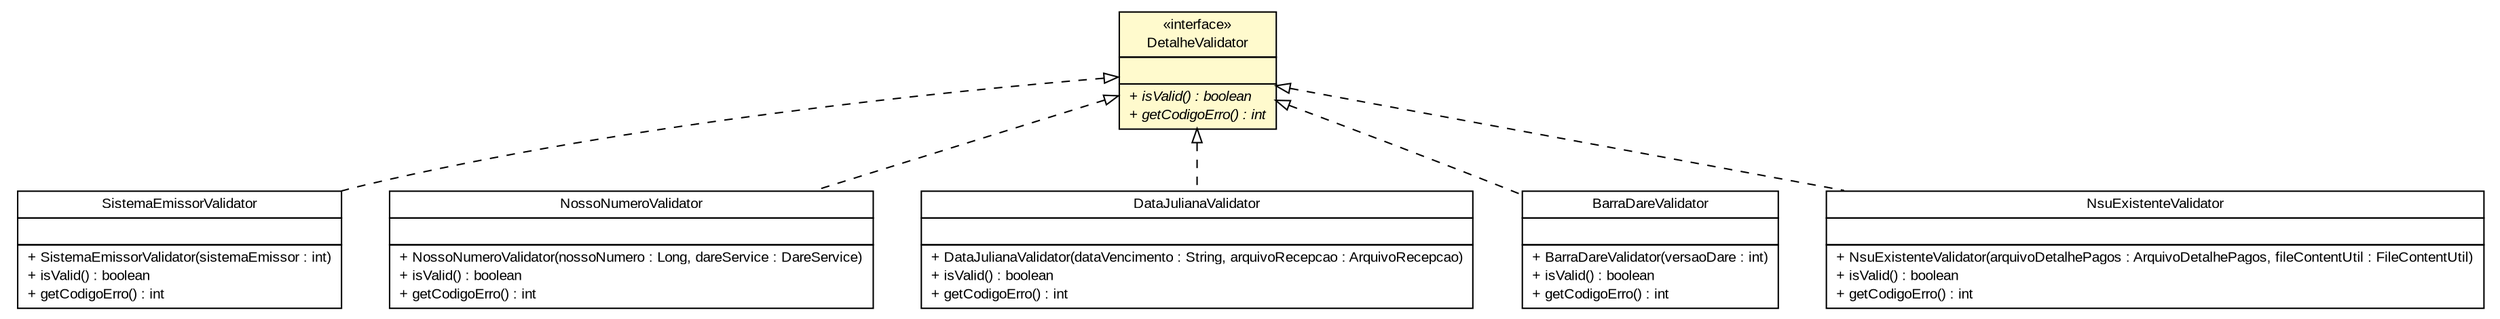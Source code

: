 #!/usr/local/bin/dot
#
# Class diagram 
# Generated by UMLGraph version R5_6 (http://www.umlgraph.org/)
#

digraph G {
	edge [fontname="arial",fontsize=10,labelfontname="arial",labelfontsize=10];
	node [fontname="arial",fontsize=10,shape=plaintext];
	nodesep=0.25;
	ranksep=0.5;
	// br.gov.to.sefaz.arr.processamento.validation.validator.detalhe.arrecadacao.SistemaEmissorValidator
	c77872 [label=<<table title="br.gov.to.sefaz.arr.processamento.validation.validator.detalhe.arrecadacao.SistemaEmissorValidator" border="0" cellborder="1" cellspacing="0" cellpadding="2" port="p" href="./arrecadacao/SistemaEmissorValidator.html">
		<tr><td><table border="0" cellspacing="0" cellpadding="1">
<tr><td align="center" balign="center"> SistemaEmissorValidator </td></tr>
		</table></td></tr>
		<tr><td><table border="0" cellspacing="0" cellpadding="1">
<tr><td align="left" balign="left">  </td></tr>
		</table></td></tr>
		<tr><td><table border="0" cellspacing="0" cellpadding="1">
<tr><td align="left" balign="left"> + SistemaEmissorValidator(sistemaEmissor : int) </td></tr>
<tr><td align="left" balign="left"> + isValid() : boolean </td></tr>
<tr><td align="left" balign="left"> + getCodigoErro() : int </td></tr>
		</table></td></tr>
		</table>>, URL="./arrecadacao/SistemaEmissorValidator.html", fontname="arial", fontcolor="black", fontsize=10.0];
	// br.gov.to.sefaz.arr.processamento.validation.validator.detalhe.arrecadacao.NossoNumeroValidator
	c77873 [label=<<table title="br.gov.to.sefaz.arr.processamento.validation.validator.detalhe.arrecadacao.NossoNumeroValidator" border="0" cellborder="1" cellspacing="0" cellpadding="2" port="p" href="./arrecadacao/NossoNumeroValidator.html">
		<tr><td><table border="0" cellspacing="0" cellpadding="1">
<tr><td align="center" balign="center"> NossoNumeroValidator </td></tr>
		</table></td></tr>
		<tr><td><table border="0" cellspacing="0" cellpadding="1">
<tr><td align="left" balign="left">  </td></tr>
		</table></td></tr>
		<tr><td><table border="0" cellspacing="0" cellpadding="1">
<tr><td align="left" balign="left"> + NossoNumeroValidator(nossoNumero : Long, dareService : DareService) </td></tr>
<tr><td align="left" balign="left"> + isValid() : boolean </td></tr>
<tr><td align="left" balign="left"> + getCodigoErro() : int </td></tr>
		</table></td></tr>
		</table>>, URL="./arrecadacao/NossoNumeroValidator.html", fontname="arial", fontcolor="black", fontsize=10.0];
	// br.gov.to.sefaz.arr.processamento.validation.validator.detalhe.arrecadacao.DataJulianaValidator
	c77874 [label=<<table title="br.gov.to.sefaz.arr.processamento.validation.validator.detalhe.arrecadacao.DataJulianaValidator" border="0" cellborder="1" cellspacing="0" cellpadding="2" port="p" href="./arrecadacao/DataJulianaValidator.html">
		<tr><td><table border="0" cellspacing="0" cellpadding="1">
<tr><td align="center" balign="center"> DataJulianaValidator </td></tr>
		</table></td></tr>
		<tr><td><table border="0" cellspacing="0" cellpadding="1">
<tr><td align="left" balign="left">  </td></tr>
		</table></td></tr>
		<tr><td><table border="0" cellspacing="0" cellpadding="1">
<tr><td align="left" balign="left"> + DataJulianaValidator(dataVencimento : String, arquivoRecepcao : ArquivoRecepcao) </td></tr>
<tr><td align="left" balign="left"> + isValid() : boolean </td></tr>
<tr><td align="left" balign="left"> + getCodigoErro() : int </td></tr>
		</table></td></tr>
		</table>>, URL="./arrecadacao/DataJulianaValidator.html", fontname="arial", fontcolor="black", fontsize=10.0];
	// br.gov.to.sefaz.arr.processamento.validation.validator.detalhe.arrecadacao.BarraDareValidator
	c77875 [label=<<table title="br.gov.to.sefaz.arr.processamento.validation.validator.detalhe.arrecadacao.BarraDareValidator" border="0" cellborder="1" cellspacing="0" cellpadding="2" port="p" href="./arrecadacao/BarraDareValidator.html">
		<tr><td><table border="0" cellspacing="0" cellpadding="1">
<tr><td align="center" balign="center"> BarraDareValidator </td></tr>
		</table></td></tr>
		<tr><td><table border="0" cellspacing="0" cellpadding="1">
<tr><td align="left" balign="left">  </td></tr>
		</table></td></tr>
		<tr><td><table border="0" cellspacing="0" cellpadding="1">
<tr><td align="left" balign="left"> + BarraDareValidator(versaoDare : int) </td></tr>
<tr><td align="left" balign="left"> + isValid() : boolean </td></tr>
<tr><td align="left" balign="left"> + getCodigoErro() : int </td></tr>
		</table></td></tr>
		</table>>, URL="./arrecadacao/BarraDareValidator.html", fontname="arial", fontcolor="black", fontsize=10.0];
	// br.gov.to.sefaz.arr.processamento.validation.validator.detalhe.NsuExistenteValidator
	c77878 [label=<<table title="br.gov.to.sefaz.arr.processamento.validation.validator.detalhe.NsuExistenteValidator" border="0" cellborder="1" cellspacing="0" cellpadding="2" port="p" href="./NsuExistenteValidator.html">
		<tr><td><table border="0" cellspacing="0" cellpadding="1">
<tr><td align="center" balign="center"> NsuExistenteValidator </td></tr>
		</table></td></tr>
		<tr><td><table border="0" cellspacing="0" cellpadding="1">
<tr><td align="left" balign="left">  </td></tr>
		</table></td></tr>
		<tr><td><table border="0" cellspacing="0" cellpadding="1">
<tr><td align="left" balign="left"> + NsuExistenteValidator(arquivoDetalhePagos : ArquivoDetalhePagos, fileContentUtil : FileContentUtil) </td></tr>
<tr><td align="left" balign="left"> + isValid() : boolean </td></tr>
<tr><td align="left" balign="left"> + getCodigoErro() : int </td></tr>
		</table></td></tr>
		</table>>, URL="./NsuExistenteValidator.html", fontname="arial", fontcolor="black", fontsize=10.0];
	// br.gov.to.sefaz.arr.processamento.validation.validator.detalhe.DetalheValidator
	c77879 [label=<<table title="br.gov.to.sefaz.arr.processamento.validation.validator.detalhe.DetalheValidator" border="0" cellborder="1" cellspacing="0" cellpadding="2" port="p" bgcolor="lemonChiffon" href="./DetalheValidator.html">
		<tr><td><table border="0" cellspacing="0" cellpadding="1">
<tr><td align="center" balign="center"> &#171;interface&#187; </td></tr>
<tr><td align="center" balign="center"> DetalheValidator </td></tr>
		</table></td></tr>
		<tr><td><table border="0" cellspacing="0" cellpadding="1">
<tr><td align="left" balign="left">  </td></tr>
		</table></td></tr>
		<tr><td><table border="0" cellspacing="0" cellpadding="1">
<tr><td align="left" balign="left"><font face="arial italic" point-size="10.0"> + isValid() : boolean </font></td></tr>
<tr><td align="left" balign="left"><font face="arial italic" point-size="10.0"> + getCodigoErro() : int </font></td></tr>
		</table></td></tr>
		</table>>, URL="./DetalheValidator.html", fontname="arial", fontcolor="black", fontsize=10.0];
	//br.gov.to.sefaz.arr.processamento.validation.validator.detalhe.arrecadacao.SistemaEmissorValidator implements br.gov.to.sefaz.arr.processamento.validation.validator.detalhe.DetalheValidator
	c77879:p -> c77872:p [dir=back,arrowtail=empty,style=dashed];
	//br.gov.to.sefaz.arr.processamento.validation.validator.detalhe.arrecadacao.NossoNumeroValidator implements br.gov.to.sefaz.arr.processamento.validation.validator.detalhe.DetalheValidator
	c77879:p -> c77873:p [dir=back,arrowtail=empty,style=dashed];
	//br.gov.to.sefaz.arr.processamento.validation.validator.detalhe.arrecadacao.DataJulianaValidator implements br.gov.to.sefaz.arr.processamento.validation.validator.detalhe.DetalheValidator
	c77879:p -> c77874:p [dir=back,arrowtail=empty,style=dashed];
	//br.gov.to.sefaz.arr.processamento.validation.validator.detalhe.arrecadacao.BarraDareValidator implements br.gov.to.sefaz.arr.processamento.validation.validator.detalhe.DetalheValidator
	c77879:p -> c77875:p [dir=back,arrowtail=empty,style=dashed];
	//br.gov.to.sefaz.arr.processamento.validation.validator.detalhe.NsuExistenteValidator implements br.gov.to.sefaz.arr.processamento.validation.validator.detalhe.DetalheValidator
	c77879:p -> c77878:p [dir=back,arrowtail=empty,style=dashed];
}

